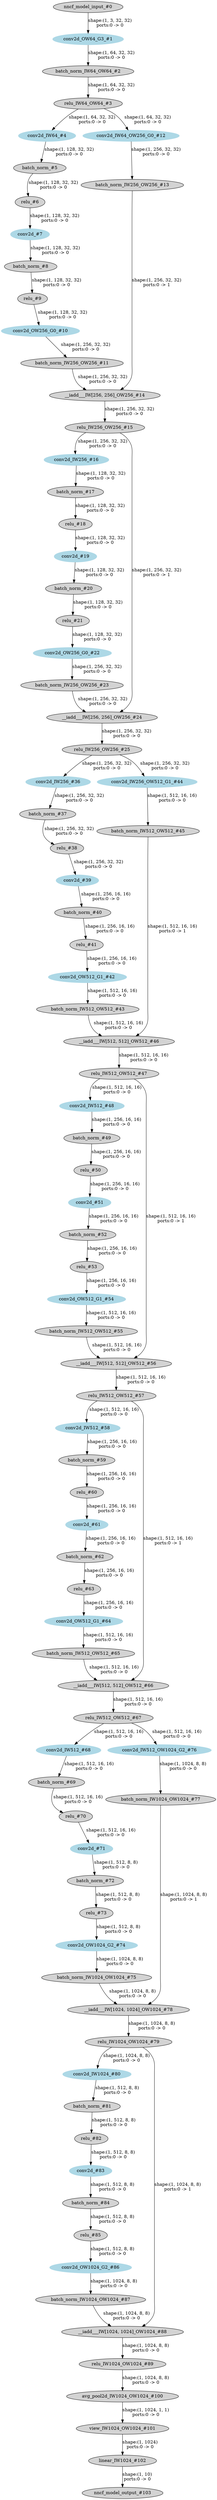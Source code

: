 strict digraph  {
"0 /nncf_model_input_0" [id=0, label="nncf_model_input_#0", style=filled, type=nncf_model_input];
"1 ResNeXt/NNCFConv2d[conv1]/conv2d_0" [color=lightblue, id=1, label="conv2d_OW64_G3_#1", style=filled, type=conv2d];
"2 ResNeXt/NNCFBatchNorm2d[bn1]/batch_norm_0" [id=2, label="batch_norm_IW64_OW64_#2", style=filled, type=batch_norm];
"3 ResNeXt/relu_0" [id=3, label="relu_IW64_OW64_#3", style=filled, type=relu];
"4 ResNeXt/Sequential[layer1]/Block[0]/NNCFConv2d[conv1]/conv2d_0" [color=lightblue, id=4, label="conv2d_IW64_#4", style=filled, type=conv2d];
"5 ResNeXt/Sequential[layer1]/Block[0]/NNCFBatchNorm2d[bn1]/batch_norm_0" [id=5, label="batch_norm_#5", style=filled, type=batch_norm];
"6 ResNeXt/Sequential[layer1]/Block[0]/relu_0" [id=6, label="relu_#6", style=filled, type=relu];
"7 ResNeXt/Sequential[layer1]/Block[0]/NNCFConv2d[conv2]/conv2d_0" [color=lightblue, id=7, label="conv2d_#7", style=filled, type=conv2d];
"8 ResNeXt/Sequential[layer1]/Block[0]/NNCFBatchNorm2d[bn2]/batch_norm_0" [id=8, label="batch_norm_#8", style=filled, type=batch_norm];
"9 ResNeXt/Sequential[layer1]/Block[0]/relu_1" [id=9, label="relu_#9", style=filled, type=relu];
"10 ResNeXt/Sequential[layer1]/Block[0]/NNCFConv2d[conv3]/conv2d_0" [color=lightblue, id=10, label="conv2d_OW256_G0_#10", style=filled, type=conv2d];
"11 ResNeXt/Sequential[layer1]/Block[0]/NNCFBatchNorm2d[bn3]/batch_norm_0" [id=11, label="batch_norm_IW256_OW256_#11", style=filled, type=batch_norm];
"12 ResNeXt/Sequential[layer1]/Block[0]/Sequential[shortcut]/NNCFConv2d[0]/conv2d_0" [color=lightblue, id=12, label="conv2d_IW64_OW256_G0_#12", style=filled, type=conv2d];
"13 ResNeXt/Sequential[layer1]/Block[0]/Sequential[shortcut]/NNCFBatchNorm2d[1]/batch_norm_0" [id=13, label="batch_norm_IW256_OW256_#13", style=filled, type=batch_norm];
"14 ResNeXt/Sequential[layer1]/Block[0]/__iadd___0" [id=14, label="__iadd___IW[256, 256]_OW256_#14", style=filled, type=__iadd__];
"15 ResNeXt/Sequential[layer1]/Block[0]/relu_2" [id=15, label="relu_IW256_OW256_#15", style=filled, type=relu];
"16 ResNeXt/Sequential[layer1]/Block[1]/NNCFConv2d[conv1]/conv2d_0" [color=lightblue, id=16, label="conv2d_IW256_#16", style=filled, type=conv2d];
"17 ResNeXt/Sequential[layer1]/Block[1]/NNCFBatchNorm2d[bn1]/batch_norm_0" [id=17, label="batch_norm_#17", style=filled, type=batch_norm];
"18 ResNeXt/Sequential[layer1]/Block[1]/relu_0" [id=18, label="relu_#18", style=filled, type=relu];
"19 ResNeXt/Sequential[layer1]/Block[1]/NNCFConv2d[conv2]/conv2d_0" [color=lightblue, id=19, label="conv2d_#19", style=filled, type=conv2d];
"20 ResNeXt/Sequential[layer1]/Block[1]/NNCFBatchNorm2d[bn2]/batch_norm_0" [id=20, label="batch_norm_#20", style=filled, type=batch_norm];
"21 ResNeXt/Sequential[layer1]/Block[1]/relu_1" [id=21, label="relu_#21", style=filled, type=relu];
"22 ResNeXt/Sequential[layer1]/Block[1]/NNCFConv2d[conv3]/conv2d_0" [color=lightblue, id=22, label="conv2d_OW256_G0_#22", style=filled, type=conv2d];
"23 ResNeXt/Sequential[layer1]/Block[1]/NNCFBatchNorm2d[bn3]/batch_norm_0" [id=23, label="batch_norm_IW256_OW256_#23", style=filled, type=batch_norm];
"24 ResNeXt/Sequential[layer1]/Block[1]/__iadd___0" [id=24, label="__iadd___IW[256, 256]_OW256_#24", style=filled, type=__iadd__];
"25 ResNeXt/Sequential[layer1]/Block[1]/relu_2" [id=25, label="relu_IW256_OW256_#25", style=filled, type=relu];
"26 ResNeXt/Sequential[layer2]/Block[0]/NNCFConv2d[conv1]/conv2d_0" [color=lightblue, id=26, label="conv2d_IW256_#36", style=filled, type=conv2d];
"27 ResNeXt/Sequential[layer2]/Block[0]/NNCFBatchNorm2d[bn1]/batch_norm_0" [id=27, label="batch_norm_#37", style=filled, type=batch_norm];
"28 ResNeXt/Sequential[layer2]/Block[0]/relu_0" [id=28, label="relu_#38", style=filled, type=relu];
"29 ResNeXt/Sequential[layer2]/Block[0]/NNCFConv2d[conv2]/conv2d_0" [color=lightblue, id=29, label="conv2d_#39", style=filled, type=conv2d];
"30 ResNeXt/Sequential[layer2]/Block[0]/NNCFBatchNorm2d[bn2]/batch_norm_0" [id=30, label="batch_norm_#40", style=filled, type=batch_norm];
"31 ResNeXt/Sequential[layer2]/Block[0]/relu_1" [id=31, label="relu_#41", style=filled, type=relu];
"32 ResNeXt/Sequential[layer2]/Block[0]/NNCFConv2d[conv3]/conv2d_0" [color=lightblue, id=32, label="conv2d_OW512_G1_#42", style=filled, type=conv2d];
"33 ResNeXt/Sequential[layer2]/Block[0]/NNCFBatchNorm2d[bn3]/batch_norm_0" [id=33, label="batch_norm_IW512_OW512_#43", style=filled, type=batch_norm];
"34 ResNeXt/Sequential[layer2]/Block[0]/Sequential[shortcut]/NNCFConv2d[0]/conv2d_0" [color=lightblue, id=34, label="conv2d_IW256_OW512_G1_#44", style=filled, type=conv2d];
"35 ResNeXt/Sequential[layer2]/Block[0]/Sequential[shortcut]/NNCFBatchNorm2d[1]/batch_norm_0" [id=35, label="batch_norm_IW512_OW512_#45", style=filled, type=batch_norm];
"36 ResNeXt/Sequential[layer2]/Block[0]/__iadd___0" [id=36, label="__iadd___IW[512, 512]_OW512_#46", style=filled, type=__iadd__];
"37 ResNeXt/Sequential[layer2]/Block[0]/relu_2" [id=37, label="relu_IW512_OW512_#47", style=filled, type=relu];
"38 ResNeXt/Sequential[layer2]/Block[1]/NNCFConv2d[conv1]/conv2d_0" [color=lightblue, id=38, label="conv2d_IW512_#48", style=filled, type=conv2d];
"39 ResNeXt/Sequential[layer2]/Block[1]/NNCFBatchNorm2d[bn1]/batch_norm_0" [id=39, label="batch_norm_#49", style=filled, type=batch_norm];
"40 ResNeXt/Sequential[layer2]/Block[1]/relu_0" [id=40, label="relu_#50", style=filled, type=relu];
"41 ResNeXt/Sequential[layer2]/Block[1]/NNCFConv2d[conv2]/conv2d_0" [color=lightblue, id=41, label="conv2d_#51", style=filled, type=conv2d];
"42 ResNeXt/Sequential[layer2]/Block[1]/NNCFBatchNorm2d[bn2]/batch_norm_0" [id=42, label="batch_norm_#52", style=filled, type=batch_norm];
"43 ResNeXt/Sequential[layer2]/Block[1]/relu_1" [id=43, label="relu_#53", style=filled, type=relu];
"44 ResNeXt/Sequential[layer2]/Block[1]/NNCFConv2d[conv3]/conv2d_0" [color=lightblue, id=44, label="conv2d_OW512_G1_#54", style=filled, type=conv2d];
"45 ResNeXt/Sequential[layer2]/Block[1]/NNCFBatchNorm2d[bn3]/batch_norm_0" [id=45, label="batch_norm_IW512_OW512_#55", style=filled, type=batch_norm];
"46 ResNeXt/Sequential[layer2]/Block[1]/__iadd___0" [id=46, label="__iadd___IW[512, 512]_OW512_#56", style=filled, type=__iadd__];
"47 ResNeXt/Sequential[layer2]/Block[1]/relu_2" [id=47, label="relu_IW512_OW512_#57", style=filled, type=relu];
"48 ResNeXt/Sequential[layer2]/Block[2]/NNCFConv2d[conv1]/conv2d_0" [color=lightblue, id=48, label="conv2d_IW512_#58", style=filled, type=conv2d];
"49 ResNeXt/Sequential[layer2]/Block[2]/NNCFBatchNorm2d[bn1]/batch_norm_0" [id=49, label="batch_norm_#59", style=filled, type=batch_norm];
"50 ResNeXt/Sequential[layer2]/Block[2]/relu_0" [id=50, label="relu_#60", style=filled, type=relu];
"51 ResNeXt/Sequential[layer2]/Block[2]/NNCFConv2d[conv2]/conv2d_0" [color=lightblue, id=51, label="conv2d_#61", style=filled, type=conv2d];
"52 ResNeXt/Sequential[layer2]/Block[2]/NNCFBatchNorm2d[bn2]/batch_norm_0" [id=52, label="batch_norm_#62", style=filled, type=batch_norm];
"53 ResNeXt/Sequential[layer2]/Block[2]/relu_1" [id=53, label="relu_#63", style=filled, type=relu];
"54 ResNeXt/Sequential[layer2]/Block[2]/NNCFConv2d[conv3]/conv2d_0" [color=lightblue, id=54, label="conv2d_OW512_G1_#64", style=filled, type=conv2d];
"55 ResNeXt/Sequential[layer2]/Block[2]/NNCFBatchNorm2d[bn3]/batch_norm_0" [id=55, label="batch_norm_IW512_OW512_#65", style=filled, type=batch_norm];
"56 ResNeXt/Sequential[layer2]/Block[2]/__iadd___0" [id=56, label="__iadd___IW[512, 512]_OW512_#66", style=filled, type=__iadd__];
"57 ResNeXt/Sequential[layer2]/Block[2]/relu_2" [id=57, label="relu_IW512_OW512_#67", style=filled, type=relu];
"58 ResNeXt/Sequential[layer3]/Block[0]/NNCFConv2d[conv1]/conv2d_0" [color=lightblue, id=58, label="conv2d_IW512_#68", style=filled, type=conv2d];
"59 ResNeXt/Sequential[layer3]/Block[0]/NNCFBatchNorm2d[bn1]/batch_norm_0" [id=59, label="batch_norm_#69", style=filled, type=batch_norm];
"60 ResNeXt/Sequential[layer3]/Block[0]/relu_0" [id=60, label="relu_#70", style=filled, type=relu];
"61 ResNeXt/Sequential[layer3]/Block[0]/NNCFConv2d[conv2]/conv2d_0" [color=lightblue, id=61, label="conv2d_#71", style=filled, type=conv2d];
"62 ResNeXt/Sequential[layer3]/Block[0]/NNCFBatchNorm2d[bn2]/batch_norm_0" [id=62, label="batch_norm_#72", style=filled, type=batch_norm];
"63 ResNeXt/Sequential[layer3]/Block[0]/relu_1" [id=63, label="relu_#73", style=filled, type=relu];
"64 ResNeXt/Sequential[layer3]/Block[0]/NNCFConv2d[conv3]/conv2d_0" [color=lightblue, id=64, label="conv2d_OW1024_G2_#74", style=filled, type=conv2d];
"65 ResNeXt/Sequential[layer3]/Block[0]/NNCFBatchNorm2d[bn3]/batch_norm_0" [id=65, label="batch_norm_IW1024_OW1024_#75", style=filled, type=batch_norm];
"66 ResNeXt/Sequential[layer3]/Block[0]/Sequential[shortcut]/NNCFConv2d[0]/conv2d_0" [color=lightblue, id=66, label="conv2d_IW512_OW1024_G2_#76", style=filled, type=conv2d];
"67 ResNeXt/Sequential[layer3]/Block[0]/Sequential[shortcut]/NNCFBatchNorm2d[1]/batch_norm_0" [id=67, label="batch_norm_IW1024_OW1024_#77", style=filled, type=batch_norm];
"68 ResNeXt/Sequential[layer3]/Block[0]/__iadd___0" [id=68, label="__iadd___IW[1024, 1024]_OW1024_#78", style=filled, type=__iadd__];
"69 ResNeXt/Sequential[layer3]/Block[0]/relu_2" [id=69, label="relu_IW1024_OW1024_#79", style=filled, type=relu];
"70 ResNeXt/Sequential[layer3]/Block[1]/NNCFConv2d[conv1]/conv2d_0" [color=lightblue, id=70, label="conv2d_IW1024_#80", style=filled, type=conv2d];
"71 ResNeXt/Sequential[layer3]/Block[1]/NNCFBatchNorm2d[bn1]/batch_norm_0" [id=71, label="batch_norm_#81", style=filled, type=batch_norm];
"72 ResNeXt/Sequential[layer3]/Block[1]/relu_0" [id=72, label="relu_#82", style=filled, type=relu];
"73 ResNeXt/Sequential[layer3]/Block[1]/NNCFConv2d[conv2]/conv2d_0" [color=lightblue, id=73, label="conv2d_#83", style=filled, type=conv2d];
"74 ResNeXt/Sequential[layer3]/Block[1]/NNCFBatchNorm2d[bn2]/batch_norm_0" [id=74, label="batch_norm_#84", style=filled, type=batch_norm];
"75 ResNeXt/Sequential[layer3]/Block[1]/relu_1" [id=75, label="relu_#85", style=filled, type=relu];
"76 ResNeXt/Sequential[layer3]/Block[1]/NNCFConv2d[conv3]/conv2d_0" [color=lightblue, id=76, label="conv2d_OW1024_G2_#86", style=filled, type=conv2d];
"77 ResNeXt/Sequential[layer3]/Block[1]/NNCFBatchNorm2d[bn3]/batch_norm_0" [id=77, label="batch_norm_IW1024_OW1024_#87", style=filled, type=batch_norm];
"78 ResNeXt/Sequential[layer3]/Block[1]/__iadd___0" [id=78, label="__iadd___IW[1024, 1024]_OW1024_#88", style=filled, type=__iadd__];
"79 ResNeXt/Sequential[layer3]/Block[1]/relu_2" [id=79, label="relu_IW1024_OW1024_#89", style=filled, type=relu];
"80 ResNeXt/avg_pool2d_0" [id=80, label="avg_pool2d_IW1024_OW1024_#100", style=filled, type=avg_pool2d];
"81 ResNeXt/view_0" [id=81, label="view_IW1024_OW1024_#101", style=filled, type=view];
"82 ResNeXt/NNCFLinear[linear]/linear_0" [id=82, label="linear_IW1024_#102", style=filled, type=linear];
"83 /nncf_model_output_0" [id=83, label="nncf_model_output_#103", style=filled, type=nncf_model_output];
"0 /nncf_model_input_0" -> "1 ResNeXt/NNCFConv2d[conv1]/conv2d_0"  [label="shape:(1, 3, 32, 32)\nports:0 -> 0", style=solid];
"1 ResNeXt/NNCFConv2d[conv1]/conv2d_0" -> "2 ResNeXt/NNCFBatchNorm2d[bn1]/batch_norm_0"  [label="shape:(1, 64, 32, 32)\nports:0 -> 0", style=solid];
"2 ResNeXt/NNCFBatchNorm2d[bn1]/batch_norm_0" -> "3 ResNeXt/relu_0"  [label="shape:(1, 64, 32, 32)\nports:0 -> 0", style=solid];
"3 ResNeXt/relu_0" -> "4 ResNeXt/Sequential[layer1]/Block[0]/NNCFConv2d[conv1]/conv2d_0"  [label="shape:(1, 64, 32, 32)\nports:0 -> 0", style=solid];
"3 ResNeXt/relu_0" -> "12 ResNeXt/Sequential[layer1]/Block[0]/Sequential[shortcut]/NNCFConv2d[0]/conv2d_0"  [label="shape:(1, 64, 32, 32)\nports:0 -> 0", style=solid];
"4 ResNeXt/Sequential[layer1]/Block[0]/NNCFConv2d[conv1]/conv2d_0" -> "5 ResNeXt/Sequential[layer1]/Block[0]/NNCFBatchNorm2d[bn1]/batch_norm_0"  [label="shape:(1, 128, 32, 32)\nports:0 -> 0", style=solid];
"5 ResNeXt/Sequential[layer1]/Block[0]/NNCFBatchNorm2d[bn1]/batch_norm_0" -> "6 ResNeXt/Sequential[layer1]/Block[0]/relu_0"  [label="shape:(1, 128, 32, 32)\nports:0 -> 0", style=solid];
"6 ResNeXt/Sequential[layer1]/Block[0]/relu_0" -> "7 ResNeXt/Sequential[layer1]/Block[0]/NNCFConv2d[conv2]/conv2d_0"  [label="shape:(1, 128, 32, 32)\nports:0 -> 0", style=solid];
"7 ResNeXt/Sequential[layer1]/Block[0]/NNCFConv2d[conv2]/conv2d_0" -> "8 ResNeXt/Sequential[layer1]/Block[0]/NNCFBatchNorm2d[bn2]/batch_norm_0"  [label="shape:(1, 128, 32, 32)\nports:0 -> 0", style=solid];
"8 ResNeXt/Sequential[layer1]/Block[0]/NNCFBatchNorm2d[bn2]/batch_norm_0" -> "9 ResNeXt/Sequential[layer1]/Block[0]/relu_1"  [label="shape:(1, 128, 32, 32)\nports:0 -> 0", style=solid];
"9 ResNeXt/Sequential[layer1]/Block[0]/relu_1" -> "10 ResNeXt/Sequential[layer1]/Block[0]/NNCFConv2d[conv3]/conv2d_0"  [label="shape:(1, 128, 32, 32)\nports:0 -> 0", style=solid];
"10 ResNeXt/Sequential[layer1]/Block[0]/NNCFConv2d[conv3]/conv2d_0" -> "11 ResNeXt/Sequential[layer1]/Block[0]/NNCFBatchNorm2d[bn3]/batch_norm_0"  [label="shape:(1, 256, 32, 32)\nports:0 -> 0", style=solid];
"11 ResNeXt/Sequential[layer1]/Block[0]/NNCFBatchNorm2d[bn3]/batch_norm_0" -> "14 ResNeXt/Sequential[layer1]/Block[0]/__iadd___0"  [label="shape:(1, 256, 32, 32)\nports:0 -> 0", style=solid];
"12 ResNeXt/Sequential[layer1]/Block[0]/Sequential[shortcut]/NNCFConv2d[0]/conv2d_0" -> "13 ResNeXt/Sequential[layer1]/Block[0]/Sequential[shortcut]/NNCFBatchNorm2d[1]/batch_norm_0"  [label="shape:(1, 256, 32, 32)\nports:0 -> 0", style=solid];
"13 ResNeXt/Sequential[layer1]/Block[0]/Sequential[shortcut]/NNCFBatchNorm2d[1]/batch_norm_0" -> "14 ResNeXt/Sequential[layer1]/Block[0]/__iadd___0"  [label="shape:(1, 256, 32, 32)\nports:0 -> 1", style=solid];
"14 ResNeXt/Sequential[layer1]/Block[0]/__iadd___0" -> "15 ResNeXt/Sequential[layer1]/Block[0]/relu_2"  [label="shape:(1, 256, 32, 32)\nports:0 -> 0", style=solid];
"15 ResNeXt/Sequential[layer1]/Block[0]/relu_2" -> "16 ResNeXt/Sequential[layer1]/Block[1]/NNCFConv2d[conv1]/conv2d_0"  [label="shape:(1, 256, 32, 32)\nports:0 -> 0", style=solid];
"15 ResNeXt/Sequential[layer1]/Block[0]/relu_2" -> "24 ResNeXt/Sequential[layer1]/Block[1]/__iadd___0"  [label="shape:(1, 256, 32, 32)\nports:0 -> 1", style=solid];
"16 ResNeXt/Sequential[layer1]/Block[1]/NNCFConv2d[conv1]/conv2d_0" -> "17 ResNeXt/Sequential[layer1]/Block[1]/NNCFBatchNorm2d[bn1]/batch_norm_0"  [label="shape:(1, 128, 32, 32)\nports:0 -> 0", style=solid];
"17 ResNeXt/Sequential[layer1]/Block[1]/NNCFBatchNorm2d[bn1]/batch_norm_0" -> "18 ResNeXt/Sequential[layer1]/Block[1]/relu_0"  [label="shape:(1, 128, 32, 32)\nports:0 -> 0", style=solid];
"18 ResNeXt/Sequential[layer1]/Block[1]/relu_0" -> "19 ResNeXt/Sequential[layer1]/Block[1]/NNCFConv2d[conv2]/conv2d_0"  [label="shape:(1, 128, 32, 32)\nports:0 -> 0", style=solid];
"19 ResNeXt/Sequential[layer1]/Block[1]/NNCFConv2d[conv2]/conv2d_0" -> "20 ResNeXt/Sequential[layer1]/Block[1]/NNCFBatchNorm2d[bn2]/batch_norm_0"  [label="shape:(1, 128, 32, 32)\nports:0 -> 0", style=solid];
"20 ResNeXt/Sequential[layer1]/Block[1]/NNCFBatchNorm2d[bn2]/batch_norm_0" -> "21 ResNeXt/Sequential[layer1]/Block[1]/relu_1"  [label="shape:(1, 128, 32, 32)\nports:0 -> 0", style=solid];
"21 ResNeXt/Sequential[layer1]/Block[1]/relu_1" -> "22 ResNeXt/Sequential[layer1]/Block[1]/NNCFConv2d[conv3]/conv2d_0"  [label="shape:(1, 128, 32, 32)\nports:0 -> 0", style=solid];
"22 ResNeXt/Sequential[layer1]/Block[1]/NNCFConv2d[conv3]/conv2d_0" -> "23 ResNeXt/Sequential[layer1]/Block[1]/NNCFBatchNorm2d[bn3]/batch_norm_0"  [label="shape:(1, 256, 32, 32)\nports:0 -> 0", style=solid];
"23 ResNeXt/Sequential[layer1]/Block[1]/NNCFBatchNorm2d[bn3]/batch_norm_0" -> "24 ResNeXt/Sequential[layer1]/Block[1]/__iadd___0"  [label="shape:(1, 256, 32, 32)\nports:0 -> 0", style=solid];
"24 ResNeXt/Sequential[layer1]/Block[1]/__iadd___0" -> "25 ResNeXt/Sequential[layer1]/Block[1]/relu_2"  [label="shape:(1, 256, 32, 32)\nports:0 -> 0", style=solid];
"25 ResNeXt/Sequential[layer1]/Block[1]/relu_2" -> "26 ResNeXt/Sequential[layer2]/Block[0]/NNCFConv2d[conv1]/conv2d_0"  [label="shape:(1, 256, 32, 32)\nports:0 -> 0", style=solid];
"25 ResNeXt/Sequential[layer1]/Block[1]/relu_2" -> "34 ResNeXt/Sequential[layer2]/Block[0]/Sequential[shortcut]/NNCFConv2d[0]/conv2d_0"  [label="shape:(1, 256, 32, 32)\nports:0 -> 0", style=solid];
"26 ResNeXt/Sequential[layer2]/Block[0]/NNCFConv2d[conv1]/conv2d_0" -> "27 ResNeXt/Sequential[layer2]/Block[0]/NNCFBatchNorm2d[bn1]/batch_norm_0"  [label="shape:(1, 256, 32, 32)\nports:0 -> 0", style=solid];
"27 ResNeXt/Sequential[layer2]/Block[0]/NNCFBatchNorm2d[bn1]/batch_norm_0" -> "28 ResNeXt/Sequential[layer2]/Block[0]/relu_0"  [label="shape:(1, 256, 32, 32)\nports:0 -> 0", style=solid];
"28 ResNeXt/Sequential[layer2]/Block[0]/relu_0" -> "29 ResNeXt/Sequential[layer2]/Block[0]/NNCFConv2d[conv2]/conv2d_0"  [label="shape:(1, 256, 32, 32)\nports:0 -> 0", style=solid];
"29 ResNeXt/Sequential[layer2]/Block[0]/NNCFConv2d[conv2]/conv2d_0" -> "30 ResNeXt/Sequential[layer2]/Block[0]/NNCFBatchNorm2d[bn2]/batch_norm_0"  [label="shape:(1, 256, 16, 16)\nports:0 -> 0", style=solid];
"30 ResNeXt/Sequential[layer2]/Block[0]/NNCFBatchNorm2d[bn2]/batch_norm_0" -> "31 ResNeXt/Sequential[layer2]/Block[0]/relu_1"  [label="shape:(1, 256, 16, 16)\nports:0 -> 0", style=solid];
"31 ResNeXt/Sequential[layer2]/Block[0]/relu_1" -> "32 ResNeXt/Sequential[layer2]/Block[0]/NNCFConv2d[conv3]/conv2d_0"  [label="shape:(1, 256, 16, 16)\nports:0 -> 0", style=solid];
"32 ResNeXt/Sequential[layer2]/Block[0]/NNCFConv2d[conv3]/conv2d_0" -> "33 ResNeXt/Sequential[layer2]/Block[0]/NNCFBatchNorm2d[bn3]/batch_norm_0"  [label="shape:(1, 512, 16, 16)\nports:0 -> 0", style=solid];
"33 ResNeXt/Sequential[layer2]/Block[0]/NNCFBatchNorm2d[bn3]/batch_norm_0" -> "36 ResNeXt/Sequential[layer2]/Block[0]/__iadd___0"  [label="shape:(1, 512, 16, 16)\nports:0 -> 0", style=solid];
"34 ResNeXt/Sequential[layer2]/Block[0]/Sequential[shortcut]/NNCFConv2d[0]/conv2d_0" -> "35 ResNeXt/Sequential[layer2]/Block[0]/Sequential[shortcut]/NNCFBatchNorm2d[1]/batch_norm_0"  [label="shape:(1, 512, 16, 16)\nports:0 -> 0", style=solid];
"35 ResNeXt/Sequential[layer2]/Block[0]/Sequential[shortcut]/NNCFBatchNorm2d[1]/batch_norm_0" -> "36 ResNeXt/Sequential[layer2]/Block[0]/__iadd___0"  [label="shape:(1, 512, 16, 16)\nports:0 -> 1", style=solid];
"36 ResNeXt/Sequential[layer2]/Block[0]/__iadd___0" -> "37 ResNeXt/Sequential[layer2]/Block[0]/relu_2"  [label="shape:(1, 512, 16, 16)\nports:0 -> 0", style=solid];
"37 ResNeXt/Sequential[layer2]/Block[0]/relu_2" -> "38 ResNeXt/Sequential[layer2]/Block[1]/NNCFConv2d[conv1]/conv2d_0"  [label="shape:(1, 512, 16, 16)\nports:0 -> 0", style=solid];
"37 ResNeXt/Sequential[layer2]/Block[0]/relu_2" -> "46 ResNeXt/Sequential[layer2]/Block[1]/__iadd___0"  [label="shape:(1, 512, 16, 16)\nports:0 -> 1", style=solid];
"38 ResNeXt/Sequential[layer2]/Block[1]/NNCFConv2d[conv1]/conv2d_0" -> "39 ResNeXt/Sequential[layer2]/Block[1]/NNCFBatchNorm2d[bn1]/batch_norm_0"  [label="shape:(1, 256, 16, 16)\nports:0 -> 0", style=solid];
"39 ResNeXt/Sequential[layer2]/Block[1]/NNCFBatchNorm2d[bn1]/batch_norm_0" -> "40 ResNeXt/Sequential[layer2]/Block[1]/relu_0"  [label="shape:(1, 256, 16, 16)\nports:0 -> 0", style=solid];
"40 ResNeXt/Sequential[layer2]/Block[1]/relu_0" -> "41 ResNeXt/Sequential[layer2]/Block[1]/NNCFConv2d[conv2]/conv2d_0"  [label="shape:(1, 256, 16, 16)\nports:0 -> 0", style=solid];
"41 ResNeXt/Sequential[layer2]/Block[1]/NNCFConv2d[conv2]/conv2d_0" -> "42 ResNeXt/Sequential[layer2]/Block[1]/NNCFBatchNorm2d[bn2]/batch_norm_0"  [label="shape:(1, 256, 16, 16)\nports:0 -> 0", style=solid];
"42 ResNeXt/Sequential[layer2]/Block[1]/NNCFBatchNorm2d[bn2]/batch_norm_0" -> "43 ResNeXt/Sequential[layer2]/Block[1]/relu_1"  [label="shape:(1, 256, 16, 16)\nports:0 -> 0", style=solid];
"43 ResNeXt/Sequential[layer2]/Block[1]/relu_1" -> "44 ResNeXt/Sequential[layer2]/Block[1]/NNCFConv2d[conv3]/conv2d_0"  [label="shape:(1, 256, 16, 16)\nports:0 -> 0", style=solid];
"44 ResNeXt/Sequential[layer2]/Block[1]/NNCFConv2d[conv3]/conv2d_0" -> "45 ResNeXt/Sequential[layer2]/Block[1]/NNCFBatchNorm2d[bn3]/batch_norm_0"  [label="shape:(1, 512, 16, 16)\nports:0 -> 0", style=solid];
"45 ResNeXt/Sequential[layer2]/Block[1]/NNCFBatchNorm2d[bn3]/batch_norm_0" -> "46 ResNeXt/Sequential[layer2]/Block[1]/__iadd___0"  [label="shape:(1, 512, 16, 16)\nports:0 -> 0", style=solid];
"46 ResNeXt/Sequential[layer2]/Block[1]/__iadd___0" -> "47 ResNeXt/Sequential[layer2]/Block[1]/relu_2"  [label="shape:(1, 512, 16, 16)\nports:0 -> 0", style=solid];
"47 ResNeXt/Sequential[layer2]/Block[1]/relu_2" -> "48 ResNeXt/Sequential[layer2]/Block[2]/NNCFConv2d[conv1]/conv2d_0"  [label="shape:(1, 512, 16, 16)\nports:0 -> 0", style=solid];
"47 ResNeXt/Sequential[layer2]/Block[1]/relu_2" -> "56 ResNeXt/Sequential[layer2]/Block[2]/__iadd___0"  [label="shape:(1, 512, 16, 16)\nports:0 -> 1", style=solid];
"48 ResNeXt/Sequential[layer2]/Block[2]/NNCFConv2d[conv1]/conv2d_0" -> "49 ResNeXt/Sequential[layer2]/Block[2]/NNCFBatchNorm2d[bn1]/batch_norm_0"  [label="shape:(1, 256, 16, 16)\nports:0 -> 0", style=solid];
"49 ResNeXt/Sequential[layer2]/Block[2]/NNCFBatchNorm2d[bn1]/batch_norm_0" -> "50 ResNeXt/Sequential[layer2]/Block[2]/relu_0"  [label="shape:(1, 256, 16, 16)\nports:0 -> 0", style=solid];
"50 ResNeXt/Sequential[layer2]/Block[2]/relu_0" -> "51 ResNeXt/Sequential[layer2]/Block[2]/NNCFConv2d[conv2]/conv2d_0"  [label="shape:(1, 256, 16, 16)\nports:0 -> 0", style=solid];
"51 ResNeXt/Sequential[layer2]/Block[2]/NNCFConv2d[conv2]/conv2d_0" -> "52 ResNeXt/Sequential[layer2]/Block[2]/NNCFBatchNorm2d[bn2]/batch_norm_0"  [label="shape:(1, 256, 16, 16)\nports:0 -> 0", style=solid];
"52 ResNeXt/Sequential[layer2]/Block[2]/NNCFBatchNorm2d[bn2]/batch_norm_0" -> "53 ResNeXt/Sequential[layer2]/Block[2]/relu_1"  [label="shape:(1, 256, 16, 16)\nports:0 -> 0", style=solid];
"53 ResNeXt/Sequential[layer2]/Block[2]/relu_1" -> "54 ResNeXt/Sequential[layer2]/Block[2]/NNCFConv2d[conv3]/conv2d_0"  [label="shape:(1, 256, 16, 16)\nports:0 -> 0", style=solid];
"54 ResNeXt/Sequential[layer2]/Block[2]/NNCFConv2d[conv3]/conv2d_0" -> "55 ResNeXt/Sequential[layer2]/Block[2]/NNCFBatchNorm2d[bn3]/batch_norm_0"  [label="shape:(1, 512, 16, 16)\nports:0 -> 0", style=solid];
"55 ResNeXt/Sequential[layer2]/Block[2]/NNCFBatchNorm2d[bn3]/batch_norm_0" -> "56 ResNeXt/Sequential[layer2]/Block[2]/__iadd___0"  [label="shape:(1, 512, 16, 16)\nports:0 -> 0", style=solid];
"56 ResNeXt/Sequential[layer2]/Block[2]/__iadd___0" -> "57 ResNeXt/Sequential[layer2]/Block[2]/relu_2"  [label="shape:(1, 512, 16, 16)\nports:0 -> 0", style=solid];
"57 ResNeXt/Sequential[layer2]/Block[2]/relu_2" -> "58 ResNeXt/Sequential[layer3]/Block[0]/NNCFConv2d[conv1]/conv2d_0"  [label="shape:(1, 512, 16, 16)\nports:0 -> 0", style=solid];
"57 ResNeXt/Sequential[layer2]/Block[2]/relu_2" -> "66 ResNeXt/Sequential[layer3]/Block[0]/Sequential[shortcut]/NNCFConv2d[0]/conv2d_0"  [label="shape:(1, 512, 16, 16)\nports:0 -> 0", style=solid];
"58 ResNeXt/Sequential[layer3]/Block[0]/NNCFConv2d[conv1]/conv2d_0" -> "59 ResNeXt/Sequential[layer3]/Block[0]/NNCFBatchNorm2d[bn1]/batch_norm_0"  [label="shape:(1, 512, 16, 16)\nports:0 -> 0", style=solid];
"59 ResNeXt/Sequential[layer3]/Block[0]/NNCFBatchNorm2d[bn1]/batch_norm_0" -> "60 ResNeXt/Sequential[layer3]/Block[0]/relu_0"  [label="shape:(1, 512, 16, 16)\nports:0 -> 0", style=solid];
"60 ResNeXt/Sequential[layer3]/Block[0]/relu_0" -> "61 ResNeXt/Sequential[layer3]/Block[0]/NNCFConv2d[conv2]/conv2d_0"  [label="shape:(1, 512, 16, 16)\nports:0 -> 0", style=solid];
"61 ResNeXt/Sequential[layer3]/Block[0]/NNCFConv2d[conv2]/conv2d_0" -> "62 ResNeXt/Sequential[layer3]/Block[0]/NNCFBatchNorm2d[bn2]/batch_norm_0"  [label="shape:(1, 512, 8, 8)\nports:0 -> 0", style=solid];
"62 ResNeXt/Sequential[layer3]/Block[0]/NNCFBatchNorm2d[bn2]/batch_norm_0" -> "63 ResNeXt/Sequential[layer3]/Block[0]/relu_1"  [label="shape:(1, 512, 8, 8)\nports:0 -> 0", style=solid];
"63 ResNeXt/Sequential[layer3]/Block[0]/relu_1" -> "64 ResNeXt/Sequential[layer3]/Block[0]/NNCFConv2d[conv3]/conv2d_0"  [label="shape:(1, 512, 8, 8)\nports:0 -> 0", style=solid];
"64 ResNeXt/Sequential[layer3]/Block[0]/NNCFConv2d[conv3]/conv2d_0" -> "65 ResNeXt/Sequential[layer3]/Block[0]/NNCFBatchNorm2d[bn3]/batch_norm_0"  [label="shape:(1, 1024, 8, 8)\nports:0 -> 0", style=solid];
"65 ResNeXt/Sequential[layer3]/Block[0]/NNCFBatchNorm2d[bn3]/batch_norm_0" -> "68 ResNeXt/Sequential[layer3]/Block[0]/__iadd___0"  [label="shape:(1, 1024, 8, 8)\nports:0 -> 0", style=solid];
"66 ResNeXt/Sequential[layer3]/Block[0]/Sequential[shortcut]/NNCFConv2d[0]/conv2d_0" -> "67 ResNeXt/Sequential[layer3]/Block[0]/Sequential[shortcut]/NNCFBatchNorm2d[1]/batch_norm_0"  [label="shape:(1, 1024, 8, 8)\nports:0 -> 0", style=solid];
"67 ResNeXt/Sequential[layer3]/Block[0]/Sequential[shortcut]/NNCFBatchNorm2d[1]/batch_norm_0" -> "68 ResNeXt/Sequential[layer3]/Block[0]/__iadd___0"  [label="shape:(1, 1024, 8, 8)\nports:0 -> 1", style=solid];
"68 ResNeXt/Sequential[layer3]/Block[0]/__iadd___0" -> "69 ResNeXt/Sequential[layer3]/Block[0]/relu_2"  [label="shape:(1, 1024, 8, 8)\nports:0 -> 0", style=solid];
"69 ResNeXt/Sequential[layer3]/Block[0]/relu_2" -> "70 ResNeXt/Sequential[layer3]/Block[1]/NNCFConv2d[conv1]/conv2d_0"  [label="shape:(1, 1024, 8, 8)\nports:0 -> 0", style=solid];
"69 ResNeXt/Sequential[layer3]/Block[0]/relu_2" -> "78 ResNeXt/Sequential[layer3]/Block[1]/__iadd___0"  [label="shape:(1, 1024, 8, 8)\nports:0 -> 1", style=solid];
"70 ResNeXt/Sequential[layer3]/Block[1]/NNCFConv2d[conv1]/conv2d_0" -> "71 ResNeXt/Sequential[layer3]/Block[1]/NNCFBatchNorm2d[bn1]/batch_norm_0"  [label="shape:(1, 512, 8, 8)\nports:0 -> 0", style=solid];
"71 ResNeXt/Sequential[layer3]/Block[1]/NNCFBatchNorm2d[bn1]/batch_norm_0" -> "72 ResNeXt/Sequential[layer3]/Block[1]/relu_0"  [label="shape:(1, 512, 8, 8)\nports:0 -> 0", style=solid];
"72 ResNeXt/Sequential[layer3]/Block[1]/relu_0" -> "73 ResNeXt/Sequential[layer3]/Block[1]/NNCFConv2d[conv2]/conv2d_0"  [label="shape:(1, 512, 8, 8)\nports:0 -> 0", style=solid];
"73 ResNeXt/Sequential[layer3]/Block[1]/NNCFConv2d[conv2]/conv2d_0" -> "74 ResNeXt/Sequential[layer3]/Block[1]/NNCFBatchNorm2d[bn2]/batch_norm_0"  [label="shape:(1, 512, 8, 8)\nports:0 -> 0", style=solid];
"74 ResNeXt/Sequential[layer3]/Block[1]/NNCFBatchNorm2d[bn2]/batch_norm_0" -> "75 ResNeXt/Sequential[layer3]/Block[1]/relu_1"  [label="shape:(1, 512, 8, 8)\nports:0 -> 0", style=solid];
"75 ResNeXt/Sequential[layer3]/Block[1]/relu_1" -> "76 ResNeXt/Sequential[layer3]/Block[1]/NNCFConv2d[conv3]/conv2d_0"  [label="shape:(1, 512, 8, 8)\nports:0 -> 0", style=solid];
"76 ResNeXt/Sequential[layer3]/Block[1]/NNCFConv2d[conv3]/conv2d_0" -> "77 ResNeXt/Sequential[layer3]/Block[1]/NNCFBatchNorm2d[bn3]/batch_norm_0"  [label="shape:(1, 1024, 8, 8)\nports:0 -> 0", style=solid];
"77 ResNeXt/Sequential[layer3]/Block[1]/NNCFBatchNorm2d[bn3]/batch_norm_0" -> "78 ResNeXt/Sequential[layer3]/Block[1]/__iadd___0"  [label="shape:(1, 1024, 8, 8)\nports:0 -> 0", style=solid];
"78 ResNeXt/Sequential[layer3]/Block[1]/__iadd___0" -> "79 ResNeXt/Sequential[layer3]/Block[1]/relu_2"  [label="shape:(1, 1024, 8, 8)\nports:0 -> 0", style=solid];
"79 ResNeXt/Sequential[layer3]/Block[1]/relu_2" -> "80 ResNeXt/avg_pool2d_0"  [label="shape:(1, 1024, 8, 8)\nports:0 -> 0", style=solid];
"80 ResNeXt/avg_pool2d_0" -> "81 ResNeXt/view_0"  [label="shape:(1, 1024, 1, 1)\nports:0 -> 0", style=solid];
"81 ResNeXt/view_0" -> "82 ResNeXt/NNCFLinear[linear]/linear_0"  [label="shape:(1, 1024)\nports:0 -> 0", style=solid];
"82 ResNeXt/NNCFLinear[linear]/linear_0" -> "83 /nncf_model_output_0"  [label="shape:(1, 10)\nports:0 -> 0", style=solid];
}
